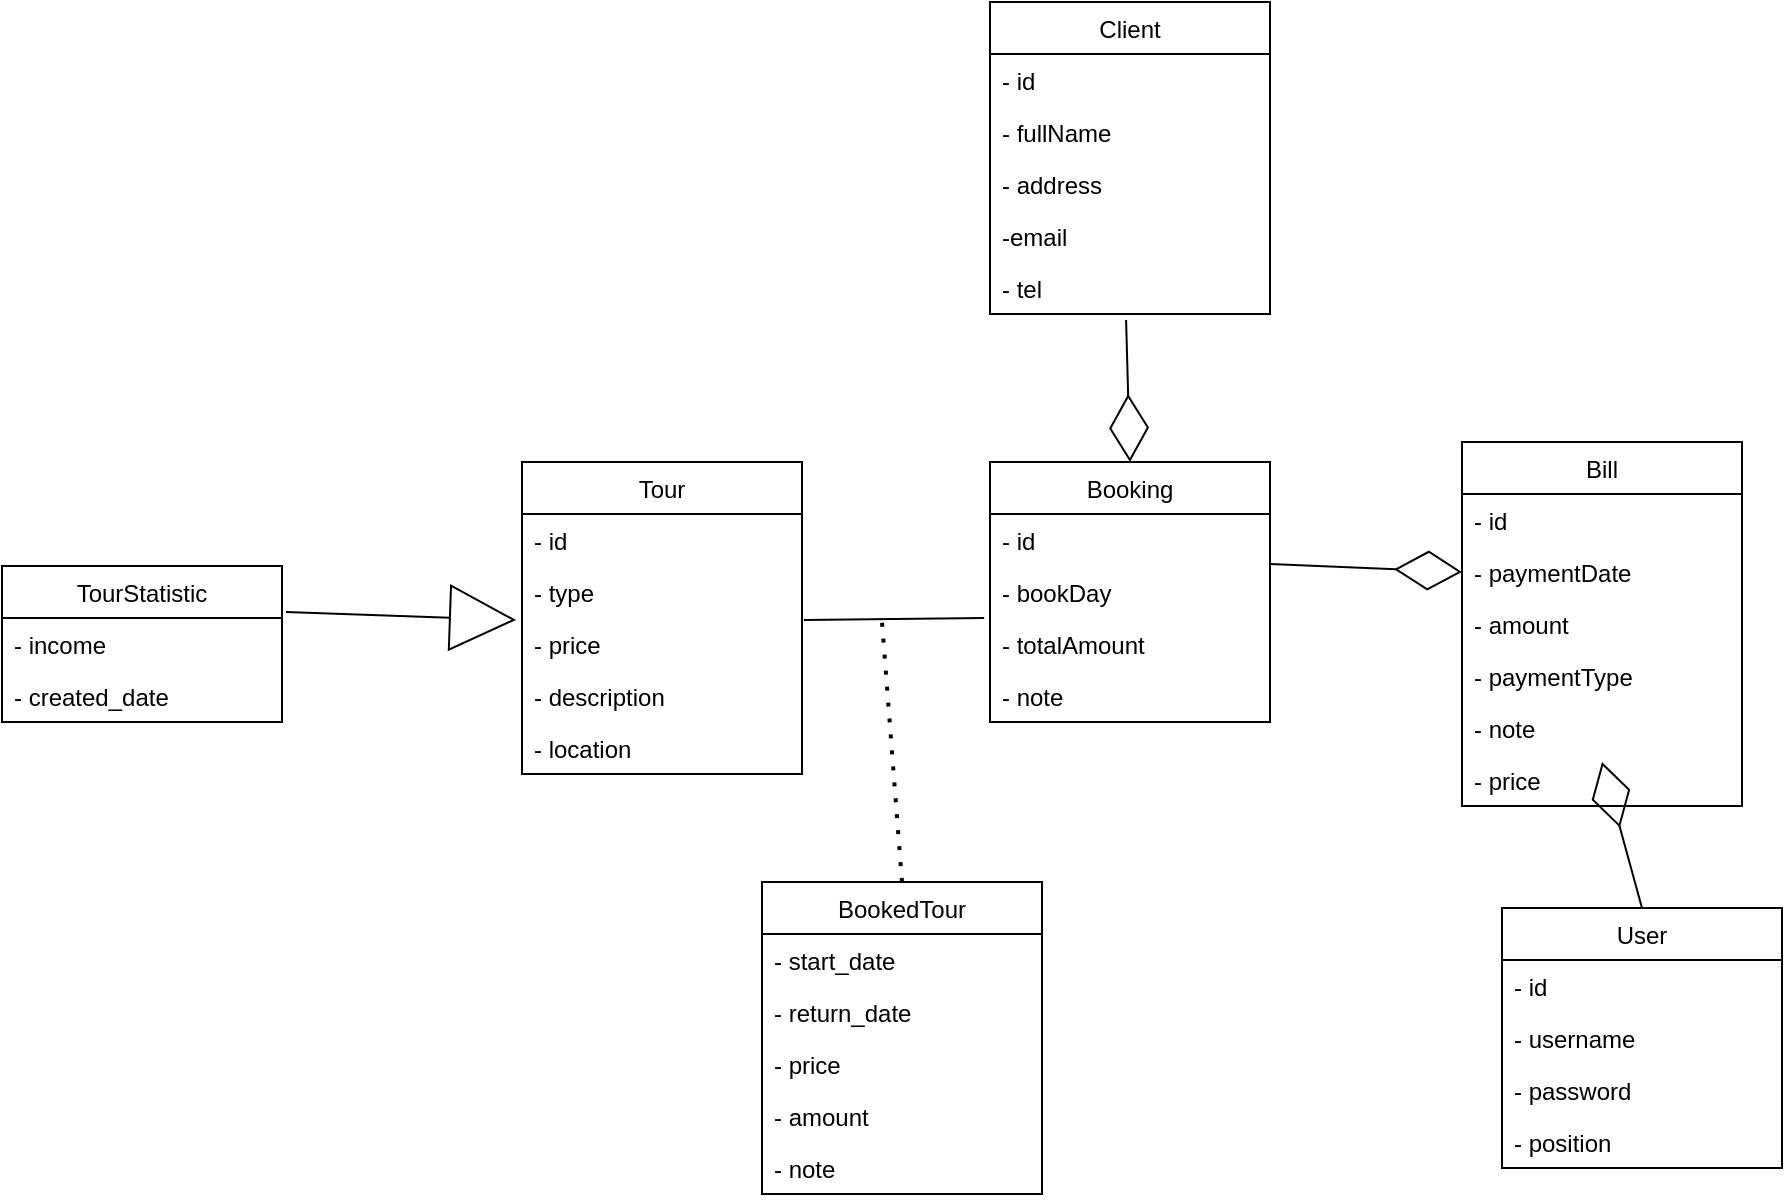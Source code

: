 <mxfile version="14.6.3" type="github">
  <diagram id="C5RBs43oDa-KdzZeNtuy" name="Page-1">
    <mxGraphModel dx="2249" dy="745" grid="1" gridSize="10" guides="1" tooltips="1" connect="1" arrows="1" fold="1" page="1" pageScale="1" pageWidth="827" pageHeight="1169" math="0" shadow="0">
      <root>
        <mxCell id="WIyWlLk6GJQsqaUBKTNV-0" />
        <mxCell id="WIyWlLk6GJQsqaUBKTNV-1" parent="WIyWlLk6GJQsqaUBKTNV-0" />
        <mxCell id="zZoL6KKUe57RPtW4C_Vn-0" value="Client" style="swimlane;fontStyle=0;childLayout=stackLayout;horizontal=1;startSize=26;fillColor=none;horizontalStack=0;resizeParent=1;resizeParentMax=0;resizeLast=0;collapsible=1;marginBottom=0;" vertex="1" parent="WIyWlLk6GJQsqaUBKTNV-1">
          <mxGeometry x="344" y="30" width="140" height="156" as="geometry" />
        </mxCell>
        <mxCell id="zZoL6KKUe57RPtW4C_Vn-1" value="- id" style="text;strokeColor=none;fillColor=none;align=left;verticalAlign=top;spacingLeft=4;spacingRight=4;overflow=hidden;rotatable=0;points=[[0,0.5],[1,0.5]];portConstraint=eastwest;" vertex="1" parent="zZoL6KKUe57RPtW4C_Vn-0">
          <mxGeometry y="26" width="140" height="26" as="geometry" />
        </mxCell>
        <mxCell id="zZoL6KKUe57RPtW4C_Vn-2" value="- fullName" style="text;strokeColor=none;fillColor=none;align=left;verticalAlign=top;spacingLeft=4;spacingRight=4;overflow=hidden;rotatable=0;points=[[0,0.5],[1,0.5]];portConstraint=eastwest;" vertex="1" parent="zZoL6KKUe57RPtW4C_Vn-0">
          <mxGeometry y="52" width="140" height="26" as="geometry" />
        </mxCell>
        <mxCell id="zZoL6KKUe57RPtW4C_Vn-3" value="- address" style="text;strokeColor=none;fillColor=none;align=left;verticalAlign=top;spacingLeft=4;spacingRight=4;overflow=hidden;rotatable=0;points=[[0,0.5],[1,0.5]];portConstraint=eastwest;" vertex="1" parent="zZoL6KKUe57RPtW4C_Vn-0">
          <mxGeometry y="78" width="140" height="26" as="geometry" />
        </mxCell>
        <mxCell id="zZoL6KKUe57RPtW4C_Vn-8" value="-email" style="text;strokeColor=none;fillColor=none;align=left;verticalAlign=top;spacingLeft=4;spacingRight=4;overflow=hidden;rotatable=0;points=[[0,0.5],[1,0.5]];portConstraint=eastwest;" vertex="1" parent="zZoL6KKUe57RPtW4C_Vn-0">
          <mxGeometry y="104" width="140" height="26" as="geometry" />
        </mxCell>
        <mxCell id="zZoL6KKUe57RPtW4C_Vn-9" value="- tel" style="text;strokeColor=none;fillColor=none;align=left;verticalAlign=top;spacingLeft=4;spacingRight=4;overflow=hidden;rotatable=0;points=[[0,0.5],[1,0.5]];portConstraint=eastwest;" vertex="1" parent="zZoL6KKUe57RPtW4C_Vn-0">
          <mxGeometry y="130" width="140" height="26" as="geometry" />
        </mxCell>
        <mxCell id="zZoL6KKUe57RPtW4C_Vn-10" value="Booking" style="swimlane;fontStyle=0;childLayout=stackLayout;horizontal=1;startSize=26;fillColor=none;horizontalStack=0;resizeParent=1;resizeParentMax=0;resizeLast=0;collapsible=1;marginBottom=0;" vertex="1" parent="WIyWlLk6GJQsqaUBKTNV-1">
          <mxGeometry x="344" y="260" width="140" height="130" as="geometry" />
        </mxCell>
        <mxCell id="zZoL6KKUe57RPtW4C_Vn-11" value="- id" style="text;strokeColor=none;fillColor=none;align=left;verticalAlign=top;spacingLeft=4;spacingRight=4;overflow=hidden;rotatable=0;points=[[0,0.5],[1,0.5]];portConstraint=eastwest;" vertex="1" parent="zZoL6KKUe57RPtW4C_Vn-10">
          <mxGeometry y="26" width="140" height="26" as="geometry" />
        </mxCell>
        <mxCell id="zZoL6KKUe57RPtW4C_Vn-12" value="- bookDay" style="text;strokeColor=none;fillColor=none;align=left;verticalAlign=top;spacingLeft=4;spacingRight=4;overflow=hidden;rotatable=0;points=[[0,0.5],[1,0.5]];portConstraint=eastwest;" vertex="1" parent="zZoL6KKUe57RPtW4C_Vn-10">
          <mxGeometry y="52" width="140" height="26" as="geometry" />
        </mxCell>
        <mxCell id="zZoL6KKUe57RPtW4C_Vn-13" value="- totalAmount" style="text;strokeColor=none;fillColor=none;align=left;verticalAlign=top;spacingLeft=4;spacingRight=4;overflow=hidden;rotatable=0;points=[[0,0.5],[1,0.5]];portConstraint=eastwest;" vertex="1" parent="zZoL6KKUe57RPtW4C_Vn-10">
          <mxGeometry y="78" width="140" height="26" as="geometry" />
        </mxCell>
        <mxCell id="zZoL6KKUe57RPtW4C_Vn-14" value="- note" style="text;strokeColor=none;fillColor=none;align=left;verticalAlign=top;spacingLeft=4;spacingRight=4;overflow=hidden;rotatable=0;points=[[0,0.5],[1,0.5]];portConstraint=eastwest;" vertex="1" parent="zZoL6KKUe57RPtW4C_Vn-10">
          <mxGeometry y="104" width="140" height="26" as="geometry" />
        </mxCell>
        <mxCell id="zZoL6KKUe57RPtW4C_Vn-15" value="Tour" style="swimlane;fontStyle=0;childLayout=stackLayout;horizontal=1;startSize=26;fillColor=none;horizontalStack=0;resizeParent=1;resizeParentMax=0;resizeLast=0;collapsible=1;marginBottom=0;" vertex="1" parent="WIyWlLk6GJQsqaUBKTNV-1">
          <mxGeometry x="110" y="260" width="140" height="156" as="geometry" />
        </mxCell>
        <mxCell id="zZoL6KKUe57RPtW4C_Vn-16" value="- id" style="text;strokeColor=none;fillColor=none;align=left;verticalAlign=top;spacingLeft=4;spacingRight=4;overflow=hidden;rotatable=0;points=[[0,0.5],[1,0.5]];portConstraint=eastwest;" vertex="1" parent="zZoL6KKUe57RPtW4C_Vn-15">
          <mxGeometry y="26" width="140" height="26" as="geometry" />
        </mxCell>
        <mxCell id="zZoL6KKUe57RPtW4C_Vn-17" value="- type" style="text;strokeColor=none;fillColor=none;align=left;verticalAlign=top;spacingLeft=4;spacingRight=4;overflow=hidden;rotatable=0;points=[[0,0.5],[1,0.5]];portConstraint=eastwest;" vertex="1" parent="zZoL6KKUe57RPtW4C_Vn-15">
          <mxGeometry y="52" width="140" height="26" as="geometry" />
        </mxCell>
        <mxCell id="zZoL6KKUe57RPtW4C_Vn-18" value="- price" style="text;strokeColor=none;fillColor=none;align=left;verticalAlign=top;spacingLeft=4;spacingRight=4;overflow=hidden;rotatable=0;points=[[0,0.5],[1,0.5]];portConstraint=eastwest;" vertex="1" parent="zZoL6KKUe57RPtW4C_Vn-15">
          <mxGeometry y="78" width="140" height="26" as="geometry" />
        </mxCell>
        <mxCell id="zZoL6KKUe57RPtW4C_Vn-19" value="- description" style="text;strokeColor=none;fillColor=none;align=left;verticalAlign=top;spacingLeft=4;spacingRight=4;overflow=hidden;rotatable=0;points=[[0,0.5],[1,0.5]];portConstraint=eastwest;" vertex="1" parent="zZoL6KKUe57RPtW4C_Vn-15">
          <mxGeometry y="104" width="140" height="26" as="geometry" />
        </mxCell>
        <mxCell id="zZoL6KKUe57RPtW4C_Vn-20" value="- location" style="text;strokeColor=none;fillColor=none;align=left;verticalAlign=top;spacingLeft=4;spacingRight=4;overflow=hidden;rotatable=0;points=[[0,0.5],[1,0.5]];portConstraint=eastwest;" vertex="1" parent="zZoL6KKUe57RPtW4C_Vn-15">
          <mxGeometry y="130" width="140" height="26" as="geometry" />
        </mxCell>
        <mxCell id="zZoL6KKUe57RPtW4C_Vn-21" value="Bill" style="swimlane;fontStyle=0;childLayout=stackLayout;horizontal=1;startSize=26;fillColor=none;horizontalStack=0;resizeParent=1;resizeParentMax=0;resizeLast=0;collapsible=1;marginBottom=0;" vertex="1" parent="WIyWlLk6GJQsqaUBKTNV-1">
          <mxGeometry x="580" y="250" width="140" height="182" as="geometry" />
        </mxCell>
        <mxCell id="zZoL6KKUe57RPtW4C_Vn-22" value="- id" style="text;strokeColor=none;fillColor=none;align=left;verticalAlign=top;spacingLeft=4;spacingRight=4;overflow=hidden;rotatable=0;points=[[0,0.5],[1,0.5]];portConstraint=eastwest;" vertex="1" parent="zZoL6KKUe57RPtW4C_Vn-21">
          <mxGeometry y="26" width="140" height="26" as="geometry" />
        </mxCell>
        <mxCell id="zZoL6KKUe57RPtW4C_Vn-23" value="- paymentDate" style="text;strokeColor=none;fillColor=none;align=left;verticalAlign=top;spacingLeft=4;spacingRight=4;overflow=hidden;rotatable=0;points=[[0,0.5],[1,0.5]];portConstraint=eastwest;" vertex="1" parent="zZoL6KKUe57RPtW4C_Vn-21">
          <mxGeometry y="52" width="140" height="26" as="geometry" />
        </mxCell>
        <mxCell id="zZoL6KKUe57RPtW4C_Vn-24" value="- amount" style="text;strokeColor=none;fillColor=none;align=left;verticalAlign=top;spacingLeft=4;spacingRight=4;overflow=hidden;rotatable=0;points=[[0,0.5],[1,0.5]];portConstraint=eastwest;" vertex="1" parent="zZoL6KKUe57RPtW4C_Vn-21">
          <mxGeometry y="78" width="140" height="26" as="geometry" />
        </mxCell>
        <mxCell id="zZoL6KKUe57RPtW4C_Vn-25" value="- paymentType" style="text;strokeColor=none;fillColor=none;align=left;verticalAlign=top;spacingLeft=4;spacingRight=4;overflow=hidden;rotatable=0;points=[[0,0.5],[1,0.5]];portConstraint=eastwest;" vertex="1" parent="zZoL6KKUe57RPtW4C_Vn-21">
          <mxGeometry y="104" width="140" height="26" as="geometry" />
        </mxCell>
        <mxCell id="zZoL6KKUe57RPtW4C_Vn-26" value="- note" style="text;strokeColor=none;fillColor=none;align=left;verticalAlign=top;spacingLeft=4;spacingRight=4;overflow=hidden;rotatable=0;points=[[0,0.5],[1,0.5]];portConstraint=eastwest;" vertex="1" parent="zZoL6KKUe57RPtW4C_Vn-21">
          <mxGeometry y="130" width="140" height="26" as="geometry" />
        </mxCell>
        <mxCell id="zZoL6KKUe57RPtW4C_Vn-51" value="- price" style="text;strokeColor=none;fillColor=none;align=left;verticalAlign=top;spacingLeft=4;spacingRight=4;overflow=hidden;rotatable=0;points=[[0,0.5],[1,0.5]];portConstraint=eastwest;" vertex="1" parent="zZoL6KKUe57RPtW4C_Vn-21">
          <mxGeometry y="156" width="140" height="26" as="geometry" />
        </mxCell>
        <mxCell id="zZoL6KKUe57RPtW4C_Vn-27" value="TourStatistic" style="swimlane;fontStyle=0;childLayout=stackLayout;horizontal=1;startSize=26;fillColor=none;horizontalStack=0;resizeParent=1;resizeParentMax=0;resizeLast=0;collapsible=1;marginBottom=0;" vertex="1" parent="WIyWlLk6GJQsqaUBKTNV-1">
          <mxGeometry x="-150" y="312" width="140" height="78" as="geometry" />
        </mxCell>
        <mxCell id="zZoL6KKUe57RPtW4C_Vn-28" value="- income" style="text;strokeColor=none;fillColor=none;align=left;verticalAlign=top;spacingLeft=4;spacingRight=4;overflow=hidden;rotatable=0;points=[[0,0.5],[1,0.5]];portConstraint=eastwest;" vertex="1" parent="zZoL6KKUe57RPtW4C_Vn-27">
          <mxGeometry y="26" width="140" height="26" as="geometry" />
        </mxCell>
        <mxCell id="zZoL6KKUe57RPtW4C_Vn-50" value="- created_date" style="text;strokeColor=none;fillColor=none;align=left;verticalAlign=top;spacingLeft=4;spacingRight=4;overflow=hidden;rotatable=0;points=[[0,0.5],[1,0.5]];portConstraint=eastwest;" vertex="1" parent="zZoL6KKUe57RPtW4C_Vn-27">
          <mxGeometry y="52" width="140" height="26" as="geometry" />
        </mxCell>
        <mxCell id="zZoL6KKUe57RPtW4C_Vn-33" value="BookedTour" style="swimlane;fontStyle=0;childLayout=stackLayout;horizontal=1;startSize=26;fillColor=none;horizontalStack=0;resizeParent=1;resizeParentMax=0;resizeLast=0;collapsible=1;marginBottom=0;" vertex="1" parent="WIyWlLk6GJQsqaUBKTNV-1">
          <mxGeometry x="230" y="470" width="140" height="156" as="geometry" />
        </mxCell>
        <mxCell id="zZoL6KKUe57RPtW4C_Vn-34" value="- start_date" style="text;strokeColor=none;fillColor=none;align=left;verticalAlign=top;spacingLeft=4;spacingRight=4;overflow=hidden;rotatable=0;points=[[0,0.5],[1,0.5]];portConstraint=eastwest;" vertex="1" parent="zZoL6KKUe57RPtW4C_Vn-33">
          <mxGeometry y="26" width="140" height="26" as="geometry" />
        </mxCell>
        <mxCell id="zZoL6KKUe57RPtW4C_Vn-35" value="- return_date" style="text;strokeColor=none;fillColor=none;align=left;verticalAlign=top;spacingLeft=4;spacingRight=4;overflow=hidden;rotatable=0;points=[[0,0.5],[1,0.5]];portConstraint=eastwest;" vertex="1" parent="zZoL6KKUe57RPtW4C_Vn-33">
          <mxGeometry y="52" width="140" height="26" as="geometry" />
        </mxCell>
        <mxCell id="zZoL6KKUe57RPtW4C_Vn-36" value="- price" style="text;strokeColor=none;fillColor=none;align=left;verticalAlign=top;spacingLeft=4;spacingRight=4;overflow=hidden;rotatable=0;points=[[0,0.5],[1,0.5]];portConstraint=eastwest;" vertex="1" parent="zZoL6KKUe57RPtW4C_Vn-33">
          <mxGeometry y="78" width="140" height="26" as="geometry" />
        </mxCell>
        <mxCell id="zZoL6KKUe57RPtW4C_Vn-37" value="- amount" style="text;strokeColor=none;fillColor=none;align=left;verticalAlign=top;spacingLeft=4;spacingRight=4;overflow=hidden;rotatable=0;points=[[0,0.5],[1,0.5]];portConstraint=eastwest;" vertex="1" parent="zZoL6KKUe57RPtW4C_Vn-33">
          <mxGeometry y="104" width="140" height="26" as="geometry" />
        </mxCell>
        <mxCell id="zZoL6KKUe57RPtW4C_Vn-38" value="- note" style="text;strokeColor=none;fillColor=none;align=left;verticalAlign=top;spacingLeft=4;spacingRight=4;overflow=hidden;rotatable=0;points=[[0,0.5],[1,0.5]];portConstraint=eastwest;" vertex="1" parent="zZoL6KKUe57RPtW4C_Vn-33">
          <mxGeometry y="130" width="140" height="26" as="geometry" />
        </mxCell>
        <mxCell id="zZoL6KKUe57RPtW4C_Vn-39" value="User" style="swimlane;fontStyle=0;childLayout=stackLayout;horizontal=1;startSize=26;fillColor=none;horizontalStack=0;resizeParent=1;resizeParentMax=0;resizeLast=0;collapsible=1;marginBottom=0;" vertex="1" parent="WIyWlLk6GJQsqaUBKTNV-1">
          <mxGeometry x="600" y="483" width="140" height="130" as="geometry" />
        </mxCell>
        <mxCell id="zZoL6KKUe57RPtW4C_Vn-40" value="- id" style="text;strokeColor=none;fillColor=none;align=left;verticalAlign=top;spacingLeft=4;spacingRight=4;overflow=hidden;rotatable=0;points=[[0,0.5],[1,0.5]];portConstraint=eastwest;" vertex="1" parent="zZoL6KKUe57RPtW4C_Vn-39">
          <mxGeometry y="26" width="140" height="26" as="geometry" />
        </mxCell>
        <mxCell id="zZoL6KKUe57RPtW4C_Vn-41" value="- username" style="text;strokeColor=none;fillColor=none;align=left;verticalAlign=top;spacingLeft=4;spacingRight=4;overflow=hidden;rotatable=0;points=[[0,0.5],[1,0.5]];portConstraint=eastwest;" vertex="1" parent="zZoL6KKUe57RPtW4C_Vn-39">
          <mxGeometry y="52" width="140" height="26" as="geometry" />
        </mxCell>
        <mxCell id="zZoL6KKUe57RPtW4C_Vn-42" value="- password" style="text;strokeColor=none;fillColor=none;align=left;verticalAlign=top;spacingLeft=4;spacingRight=4;overflow=hidden;rotatable=0;points=[[0,0.5],[1,0.5]];portConstraint=eastwest;" vertex="1" parent="zZoL6KKUe57RPtW4C_Vn-39">
          <mxGeometry y="78" width="140" height="26" as="geometry" />
        </mxCell>
        <mxCell id="zZoL6KKUe57RPtW4C_Vn-43" value="- position" style="text;strokeColor=none;fillColor=none;align=left;verticalAlign=top;spacingLeft=4;spacingRight=4;overflow=hidden;rotatable=0;points=[[0,0.5],[1,0.5]];portConstraint=eastwest;" vertex="1" parent="zZoL6KKUe57RPtW4C_Vn-39">
          <mxGeometry y="104" width="140" height="26" as="geometry" />
        </mxCell>
        <mxCell id="zZoL6KKUe57RPtW4C_Vn-44" value="" style="endArrow=diamondThin;html=1;exitX=0.486;exitY=1.115;exitDx=0;exitDy=0;exitPerimeter=0;entryX=0.5;entryY=0;entryDx=0;entryDy=0;endFill=0;endSize=31;" edge="1" parent="WIyWlLk6GJQsqaUBKTNV-1" source="zZoL6KKUe57RPtW4C_Vn-9" target="zZoL6KKUe57RPtW4C_Vn-10">
          <mxGeometry width="50" height="50" relative="1" as="geometry">
            <mxPoint x="210" y="220" as="sourcePoint" />
            <mxPoint x="260" y="170" as="targetPoint" />
          </mxGeometry>
        </mxCell>
        <mxCell id="zZoL6KKUe57RPtW4C_Vn-45" value="" style="endArrow=diamondThin;html=1;exitX=1;exitY=-0.038;exitDx=0;exitDy=0;exitPerimeter=0;entryX=0;entryY=0.5;entryDx=0;entryDy=0;endFill=0;endSize=31;" edge="1" parent="WIyWlLk6GJQsqaUBKTNV-1" source="zZoL6KKUe57RPtW4C_Vn-12" target="zZoL6KKUe57RPtW4C_Vn-23">
          <mxGeometry width="50" height="50" relative="1" as="geometry">
            <mxPoint x="422.04" y="198.99" as="sourcePoint" />
            <mxPoint x="424" y="270" as="targetPoint" />
          </mxGeometry>
        </mxCell>
        <mxCell id="zZoL6KKUe57RPtW4C_Vn-46" value="" style="endArrow=none;html=1;endSize=31;exitX=1.007;exitY=0.038;exitDx=0;exitDy=0;exitPerimeter=0;entryX=-0.021;entryY=1;entryDx=0;entryDy=0;entryPerimeter=0;" edge="1" parent="WIyWlLk6GJQsqaUBKTNV-1" source="zZoL6KKUe57RPtW4C_Vn-18" target="zZoL6KKUe57RPtW4C_Vn-12">
          <mxGeometry width="50" height="50" relative="1" as="geometry">
            <mxPoint x="380" y="420" as="sourcePoint" />
            <mxPoint x="430" y="370" as="targetPoint" />
          </mxGeometry>
        </mxCell>
        <mxCell id="zZoL6KKUe57RPtW4C_Vn-47" value="" style="endArrow=none;dashed=1;html=1;dashPattern=1 3;strokeWidth=2;endSize=31;exitX=0.5;exitY=0;exitDx=0;exitDy=0;" edge="1" parent="WIyWlLk6GJQsqaUBKTNV-1" source="zZoL6KKUe57RPtW4C_Vn-33">
          <mxGeometry width="50" height="50" relative="1" as="geometry">
            <mxPoint x="380" y="420" as="sourcePoint" />
            <mxPoint x="290" y="340" as="targetPoint" />
          </mxGeometry>
        </mxCell>
        <mxCell id="zZoL6KKUe57RPtW4C_Vn-48" value="" style="endArrow=block;html=1;endSize=31;exitX=1.014;exitY=-0.115;exitDx=0;exitDy=0;exitPerimeter=0;entryX=-0.021;entryY=0.038;entryDx=0;entryDy=0;entryPerimeter=0;endFill=0;" edge="1" parent="WIyWlLk6GJQsqaUBKTNV-1" source="zZoL6KKUe57RPtW4C_Vn-28" target="zZoL6KKUe57RPtW4C_Vn-18">
          <mxGeometry width="50" height="50" relative="1" as="geometry">
            <mxPoint x="380" y="420" as="sourcePoint" />
            <mxPoint x="430" y="370" as="targetPoint" />
          </mxGeometry>
        </mxCell>
        <mxCell id="zZoL6KKUe57RPtW4C_Vn-49" value="" style="endArrow=diamondThin;html=1;exitX=0.5;exitY=0;exitDx=0;exitDy=0;entryX=0.5;entryY=1.154;entryDx=0;entryDy=0;endFill=0;endSize=31;entryPerimeter=0;" edge="1" parent="WIyWlLk6GJQsqaUBKTNV-1" source="zZoL6KKUe57RPtW4C_Vn-39" target="zZoL6KKUe57RPtW4C_Vn-26">
          <mxGeometry width="50" height="50" relative="1" as="geometry">
            <mxPoint x="494" y="321.012" as="sourcePoint" />
            <mxPoint x="590" y="325" as="targetPoint" />
          </mxGeometry>
        </mxCell>
      </root>
    </mxGraphModel>
  </diagram>
</mxfile>
